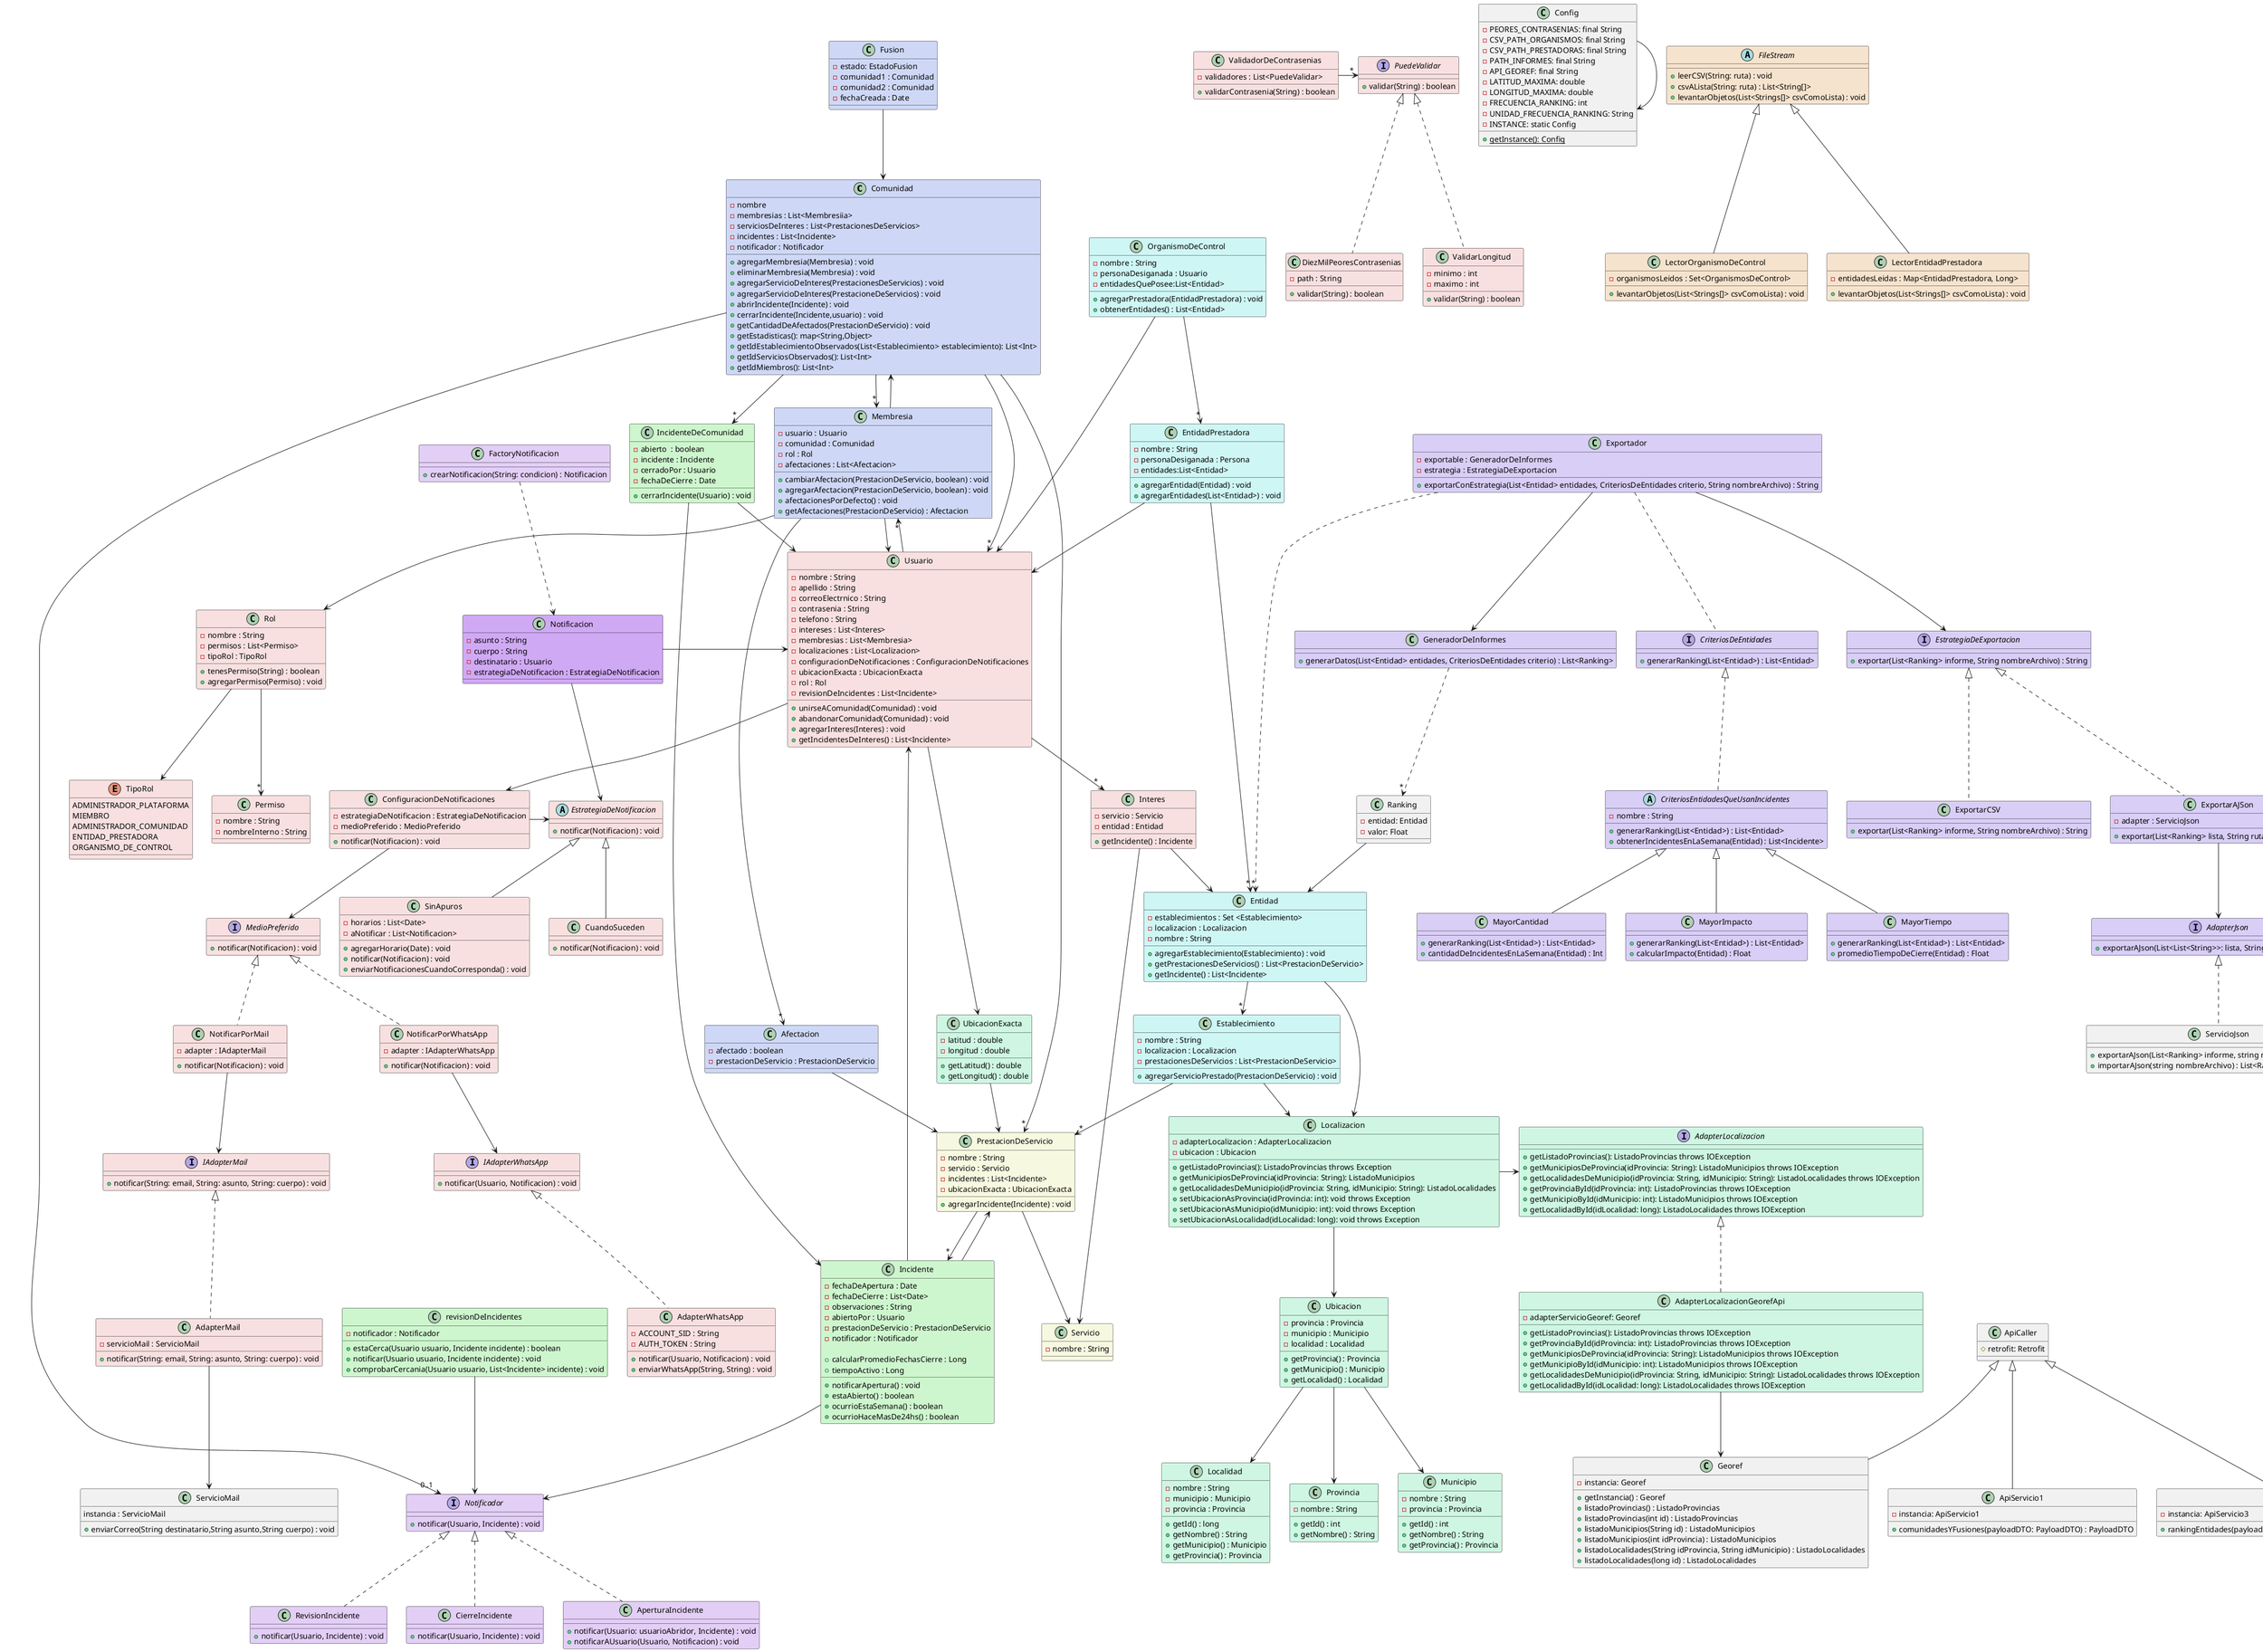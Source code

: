 @startuml "sadasd"


class Comunidad #CED8F6{
    - nombre
    - membresias : List<Membresiia> 
    - serviciosDeInteres : List<PrestacionesDeServicios>
    - incidentes : List<Incidente>
    - notificador : Notificador
    
    + agregarMembresia(Membresia) : void
    + eliminarMembresia(Membresia) : void
    + agregarServicioDeInteres(PrestacionesDeServicios) : void
    + agregarServicioDeInteres(PrestacioneDeServicios) : void
    + abrirIncidente(Incidente) : void
    + cerrarIncidente(Incidente,usuario) : void
    + getCantidadDeAfectados(PrestacionDeServicio) : void
    + getEstadisticas(): map<String,Object>
    + getIdEstablecimientoObservados(List<Establecimiento> establecimiento): List<Int>
    + getIdServiciosObservados(): List<Int> 
    + getIdMiembros(): List<Int>
}

Class Membresia #CED8F6{
    - usuario : Usuario
    - comunidad : Comunidad
    - rol : Rol
    - afectaciones : List<Afectacion>
    
    + cambiarAfectacion(PrestacionDeServicio, boolean) : void
    + agregarAfectacion(PrestacionDeServicio, boolean) : void
    + afectacionesPorDefecto() : void
    + getAfectaciones(PrestacionDeServicio) : Afectacion
    
}

Class Afectacion #CED8F6{
    - afectado : boolean
    - prestacionDeServicio : PrestacionDeServicio
}

Class Fusion #CED8F6{
    - estado: EstadoFusion
    - comunidad1 : Comunidad
    - comunidad2 : Comunidad
    - fechaCreada : Date
}

Class Entidad #CEF6F5{
    - establecimientos : Set <Establecimiento>
    - localizacion : Localizacion
    - nombre : String

    + agregarEstablecimiento(Establecimiento) : void
    + getPrestacionesDeServicios() : List<PrestacionDeServicio>
    + getIncidente() : List<Incidente>

}

class EntidadPrestadora #CEF6F5{
    -nombre : String
    - personaDesiganada : Persona
    - entidades:List<Entidad>
    
    + agregarEntidad(Entidad) : void
    + agregarEntidades(List<Entidad>) : void
}

Class Establecimiento #CEF6F5{
    - nombre : String
    - localizacion : Localizacion
    - prestacionesDeServicios : List<PrestacionDeServicio>

    + agregarServicioPrestado(PrestacionDeServicio) : void

}

Class OrganismoDeControl #CEF6F5{

    - nombre : String
    - personaDesiganada : Usuario
    - entidadesQuePosee:List<Entidad>

    + agregarPrestadora(EntidadPrestadora) : void
    + obtenerEntidades() : List<Entidad>
}


Class ServicioJson implements AdapterJson{
+ exportarAJson(List<Ranking> informe, string nombreArchivo) : String
+ importarAJson(string nombreArchivo) : List<Ranking>  
}

Class ServicioMail {
    instancia : ServicioMail
    + enviarCorreo(String destinatario,String asunto,String cuerpo) : void
}

Class Incidente #CEF6CE{

    - fechaDeApertura : Date
    - fechaDeCierre : List<Date>
    - observaciones : String
    - abiertoPor : Usuario
    - prestacionDeServicio : PrestacionDeServicio
    - notificador : Notificador
    
    + calcularPromedioFechasCierre : Long 
    + tiempoActivo : Long
    + notificarApertura() : void
    + estaAbierto() : boolean
    + ocurrioEstaSemana() : boolean
    + ocurrioHaceMasDe24hs() : boolean

}

Class IncidenteDeComunidad #CEF6CE{
    - abierto  : boolean
    - incidente : Incidente
    - cerradoPor : Usuario
    - fechaDeCierre : Date
    + cerrarIncidente(Usuario) : void
}

Class revisionDeIncidentes #CEF6CE{
    - notificador : Notificador
    + estaCerca(Usuario usuario, Incidente incidente) : boolean
    + notificar(Usuario usuario, Incidente incidente) : void
    + comprobarCercania(Usuario usuario, List<Incidente> incidente) : void
}

interface AdapterLocalizacion #CEF6E3{
    + getListadoProvincias(): ListadoProvincias throws IOException
    + getMunicipiosDeProvincia(idProvincia: String): ListadoMunicipios throws IOException
    + getLocalidadesDeMunicipio(idProvincia: String, idMunicipio: String): ListadoLocalidades throws IOException
    + getProvinciaById(idProvincia: int): ListadoProvincias throws IOException
    + getMunicipioById(idMunicipio: int): ListadoMunicipios throws IOException
    + getLocalidadById(idLocalidad: long): ListadoLocalidades throws IOException
}

class AdapterLocalizacionGeorefApi #CEF6E3 implements AdapterLocalizacion {
    - adapterServicioGeoref: Georef

    + getListadoProvincias(): ListadoProvincias throws IOException
    + getProvinciaById(idProvincia: int): ListadoProvincias throws IOException
    + getMunicipiosDeProvincia(idProvincia: String): ListadoMunicipios throws IOException
    + getMunicipioById(idMunicipio: int): ListadoMunicipios throws IOException
    + getLocalidadesDeMunicipio(idProvincia: String, idMunicipio: String): ListadoLocalidades throws IOException
    + getLocalidadById(idLocalidad: long): ListadoLocalidades throws IOException
}

class ApiCaller {
    # retrofit: Retrofit
}

Class Georef extends ApiCaller{
    - instancia: Georef

    + getInstancia() : Georef
    + listadoProvincias() : ListadoProvincias
    + listadoProvincias(int id) : ListadoProvincias
    + listadoMunicipios(String id) : ListadoMunicipios
    + listadoMunicipios(int idProvincia) : ListadoMunicipios
    + listadoLocalidades(String idProvincia, String idMunicipio) : ListadoLocalidades
    + listadoLocalidades(long id) : ListadoLocalidades
}

class ApiServicio1 extends ApiCaller {
    - instancia: ApiServicio1

    + comunidadesYFusiones(payloadDTO: PayloadDTO) : PayloadDTO
}

class ApiServicio3 extends ApiCaller {
    - instancia: ApiServicio3

    + rankingEntidades(payloadServicio3DTO: PayloadServicio3DTO) : PayloadServicio3DTO
}

Class Localizacion #CEF6E3{
    -adapterLocalizacion : AdapterLocalizacion
    -ubicacion : Ubicacion

    + getListadoProvincias(): ListadoProvincias throws Exception
    + getMunicipiosDeProvincia(idProvincia: String): ListadoMunicipios 
    + getLocalidadesDeMunicipio(idProvincia: String, idMunicipio: String): ListadoLocalidades
    + setUbicacionAsProvincia(idProvincia: int): void throws Exception
    + setUbicacionAsMunicipio(idMunicipio: int): void throws Exception
    + setUbicacionAsLocalidad(idLocalidad: long): void throws Exception

}

Class Ubicacion #CEF6E3{
    - provincia : Provincia
    - municipio : Municipio
    - localidad : Localidad

    + getProvincia() : Provincia
    + getMunicipio() : Municipio
    + getLocalidad() : Localidad
}

Class Provincia #CEF6E3{
    - nombre : String

    + getId() : int
    + getNombre() : String
}

Class Municipio #CEF6E3{
    - nombre : String
    - provincia : Provincia

    + getId() : int
    + getNombre() : String
    + getProvincia() : Provincia
}

Class Localidad #CEF6E3{
    - nombre : String
    - municipio : Municipio
    - provincia : Provincia

    + getId() : long
    + getNombre() : String
    + getMunicipio() : Municipio
    + getProvincia() : Provincia
}


Class UbicacionExacta #CEF6E3{
    - latitud : double
    - longitud : double

    + getLatitud() : double
    + getLongitud() : double
}

Class Usuario #F8E0E0{
    - nombre : String
    - apellido : String
    - correoElectrnico : String
    - contrasenia : String
    - telefono : String
    - intereses : List<Interes>
    - membresias : List<Membresia>
    - localizaciones : List<Localizacion>
    - configuracionDeNotificaciones : ConfiguracionDeNotificaciones
    - ubicacionExacta : UbicacionExacta
    - rol : Rol
    - revisionDeIncidentes : List<Incidente>

    + unirseAComunidad(Comunidad) : void
    + abandonarComunidad(Comunidad) : void
    + agregarInteres(Interes) : void
    + getIncidentesDeInteres() : List<Incidente>
}

Enum TipoRol #F8E0E0{
    ADMINISTRADOR_PLATAFORMA
    MIEMBRO
    ADMINISTRADOR_COMUNIDAD
    ENTIDAD_PRESTADORA
    ORGANISMO_DE_CONTROL
}

Class Rol #F8E0E0{
    - nombre : String
    - permisos : List<Permiso>
    - tipoRol : TipoRol

    + tenesPermiso(String) : boolean
    + agregarPermiso(Permiso) : void
}

Class Permiso #F8E0E0{
    - nombre : String
    - nombreInterno : String
}

Class Interes #F8E0E0{
    - servicio : Servicio
    - entidad : Entidad

    + getIncidente() : Incidente
}


interface PuedeValidar #F8E0E0 {
    + validar(String) : boolean
}

Class ValidadorDeContrasenias #F8E0E0{
    - validadores : List<PuedeValidar>

    + validarContrasenia(String) : boolean
}

Class DiezMilPeoresContrasenias #F8E0E0 implements PuedeValidar{
    - path : String
   
    + validar(String) : boolean
}

class ValidarLongitud #F8E0E0 implements PuedeValidar{
    - minimo : int
    - maximo : int

    + validar(String) : boolean
}


Class ConfiguracionDeNotificaciones #F8E0E0{
    - estrategiaDeNotificacion : EstrategiaDeNotificacion
    - medioPreferido : MedioPreferido

    + notificar(Notificacion) : void
}

class Config {
  - PEORES_CONTRASENIAS: final String
  - CSV_PATH_ORGANISMOS: final String
  - CSV_PATH_PRESTADORAS: final String
  - PATH_INFORMES: final String
  - API_GEOREF: final String
  - LATITUD_MAXIMA: double
  - LONGITUD_MAXIMA: double
  - FRECUENCIA_RANKING: int
  - UNIDAD_FRECUENCIA_RANKING: String
  - INSTANCE: static Config

  {static} + getInstance(): Config
}

Interface MedioPreferido #F8E0E0{
    + notificar(Notificacion) : void
}

Class NotificarPorWhatsApp #F8E0E0 implements MedioPreferido{
    - adapter : IAdapterWhatsApp

    + notificar(Notificacion) : void
}

Interface IAdapterWhatsApp #F8E0E0{
    + notificar(Usuario, Notificacion) : void
}

Class AdapterWhatsApp #F8E0E0 implements IAdapterWhatsApp{
    - ACCOUNT_SID : String
    - AUTH_TOKEN : String

    + notificar(Usuario, Notificacion) : void
    + enviarWhatsApp(String, String) : void
}

Class NotificarPorMail #F8E0E0 implements MedioPreferido{
    - adapter : IAdapterMail

    + notificar(Notificacion) : void
}

Interface IAdapterMail #F8E0E0{
    + notificar(String: email, String: asunto, String: cuerpo) : void
}

Class AdapterMail #F8E0E0 implements IAdapterMail{
    - servicioMail : ServicioMail

    + notificar(String: email, String: asunto, String: cuerpo) : void
}
Abstract Class EstrategiaDeNotificacion #F8E0E0{
    + notificar(Notificacion) : void
}

Class SinApuros #F8E0E0 extends EstrategiaDeNotificacion{
    - horarios : List<Date>
    - aNotificar : List<Notificacion>

    + agregarHorario(Date) : void
    + notificar(Notificacion) : void
    + enviarNotificacionesCuandoCorresponda() : void
}

Class CuandoSuceden #F8E0E0 extends EstrategiaDeNotificacion{
    + notificar(Notificacion) : void
}

Class Servicio #F7F8E0{
    - nombre : String
}

Class PrestacionDeServicio #F7F8E0{
    - nombre : String
    - servicio : Servicio
    - incidentes : List<Incidente>
    - ubicacionExacta : UbicacionExacta

    + agregarIncidente(Incidente) : void
}

Class LectorOrganismoDeControl #F6E3CE extends FileStream{
    - organismosLeidos : Set<OrganismosDeControl>
    + levantarObjetos(List<Strings[]> csvComoLista) : void
}

Class LectorEntidadPrestadora #F6E3CE extends FileStream{
    - entidadesLeidas : Map<EntidadPrestadora, Long>
    + levantarObjetos(List<Strings[]> csvComoLista) : void
}

Abstract Class FileStream #F6E3CE{
    + leerCSV(String: ruta) : void
    + csvALista(String: ruta) : List<String[]>
    + levantarObjetos(List<Strings[]> csvComoLista) : void
}

Class MayorTiempo #D8CEF6 extends CriteriosEntidadesQueUsanIncidentes{
    + generarRanking(List<Entidad>) : List<Entidad>
    + promedioTiempoDeCierre(Entidad) : Float
}

Class MayorCantidad #D8CEF6 extends CriteriosEntidadesQueUsanIncidentes{
    + generarRanking(List<Entidad>) : List<Entidad>
    + cantidadDeIncidentesEnLaSemana(Entidad) : Int
}

Class MayorImpacto #D8CEF6 extends CriteriosEntidadesQueUsanIncidentes{
    + generarRanking(List<Entidad>) : List<Entidad>
    + calcularImpacto(Entidad) : Float
}



class Ranking {
    - entidad: Entidad
    - valor: Float
}

Abstract Class CriteriosEntidadesQueUsanIncidentes #D8CEF6 implements CriteriosDeEntidades{
    - nombre : String
    + generarRanking(List<Entidad>) : List<Entidad>
    + obtenerIncidentesEnLaSemana(Entidad) : List<Incidente>
}

Interface CriteriosDeEntidades #D8CEF6{
    + generarRanking(List<Entidad>) : List<Entidad>
}

' Interface CriteriosDeComunidades #D8CEF6{
'     + generarRanking(List<Comunidad>) : List<Comunidad>
' }

' Class ImpactoComunidades #D8CEF6 implements CriteriosDeComunidades{
'     - nombre : String

'     + generarRanking(List<Comunidad>) : List<Comunidad>
'     + calcularImpacto(Comunidad) : Float
' }

Interface EstrategiaDeExportacion #D8CEF6{
    + exportar(List<Ranking> informe, String nombreArchivo) : String
}

Class ExportarCSV #D8CEF6 implements EstrategiaDeExportacion{
    + exportar(List<Ranking> informe, String nombreArchivo) : String
}

Class ExportarAJSon #D8CEF6 implements EstrategiaDeExportacion{
    - adapter : ServicioJson
    + exportar(List<Ranking> lista, String rutaArchivo) : String
}

Interface AdapterJson #D8CEF6{
    + exportarAJson(List<List<String>>: lista, String: rutaArchivo) : String
}


Class GeneradorDeInformes #D8CEF6{
    + generarDatos(List<Entidad> entidades, CriteriosDeEntidades criterio) : List<Ranking>
}

Class Exportador #D8CEF6{
    - exportable : GeneradorDeInformes
    - estrategia : EstrategiaDeExportacion

    + exportarConEstrategia(List<Entidad> entidades, CriteriosDeEntidades criterio, String nombreArchivo) : String
}

Class Notificacion #D0A9F5{
    - asunto : String
    - cuerpo : String
    - destinatario : Usuario
    - estrategiaDeNotificacion : EstrategiaDeNotificacion
}

Class FactoryNotificacion #E3CEF6{
    + crearNotificacion(String: condicion) : Notificacion
}


Class RevisionIncidente #E3CEF6 implements Notificador {
    + notificar(Usuario, Incidente) : void
}

Interface Notificador #E3CEF6{
    + notificar(Usuario, Incidente) : void
}

Class CierreIncidente #E3CEF6 implements Notificador {
    + notificar(Usuario, Incidente) : void
}

Class AperturaIncidente #E3CEF6 implements Notificador {
    + notificar(Usuario: usuarioAbridor, Incidente) : void
    + notificarAUsuario(Usuario, Notificacion) : void
}


Comunidad  --> "*" Membresia 
Comunidad  --> "*" PrestacionDeServicio 
Comunidad  --> "*" IncidenteDeComunidad 
Comunidad  --> "0..1" Notificador 
Comunidad  --> "*" Usuario 

Afectacion  --> PrestacionDeServicio 

Fusion --> Comunidad

Membresia  -->  Usuario 
Membresia  -->  Comunidad 
Membresia  -->  Rol
Membresia  --> "*" Afectacion 

Entidad  --> "*" Establecimiento 
Entidad  -->  Localizacion 
PrestacionDeServicio  --> "*" Incidente 
PrestacionDeServicio -->  Servicio

EntidadPrestadora  -->  Usuario 
EntidadPrestadora  --> "*" Entidad 

Establecimiento  -->  Localizacion 
Establecimiento  --> "*" PrestacionDeServicio 

OrganismoDeControl  -->  Usuario 
OrganismoDeControl  --> "*" EntidadPrestadora 

Incidente  -->  Usuario 
Incidente  -->  Notificador 
Incidente  -->  PrestacionDeServicio

IncidenteDeComunidad  -->  Incidente 
IncidenteDeComunidad  -->  Usuario 


Usuario --> ConfiguracionDeNotificaciones 
Membresia "*" <-- Usuario

ConfiguracionDeNotificaciones -> EstrategiaDeNotificacion
ConfiguracionDeNotificaciones --> MedioPreferido

Usuario  -->  UbicacionExacta
UbicacionExacta --> PrestacionDeServicio
Config  -->  Config 

Rol  --> "*" Permiso
Rol -->  TipoRol

Interes  -->  Servicio
Interes  -->  Entidad


Notificacion  ->  Usuario
Notificacion  -->  EstrategiaDeNotificacion


Exportador  -->  GeneradorDeInformes
Exportador  -->  EstrategiaDeExportacion

Ubicacion --> Provincia
Ubicacion  --> Municipio
Ubicacion --> Localidad

Localizacion --> Ubicacion

revisionDeIncidentes --> Notificador

ValidadorDeContrasenias -> "*" PuedeValidar


AdapterLocalizacionGeorefApi --> Georef
Localizacion -> AdapterLocalizacion

Exportador ..> "*" Entidad
Exportador .. CriteriosDeEntidades

GeneradorDeInformes ..> "*" Ranking

Usuario --> "*" Interes

Ranking --> Entidad

NotificarPorMail --> IAdapterMail
NotificarPorWhatsApp --> IAdapterWhatsApp

AdapterMail --> ServicioMail

ExportarAJSon --> AdapterJson

FactoryNotificacion ..> Notificacion

@enduml
